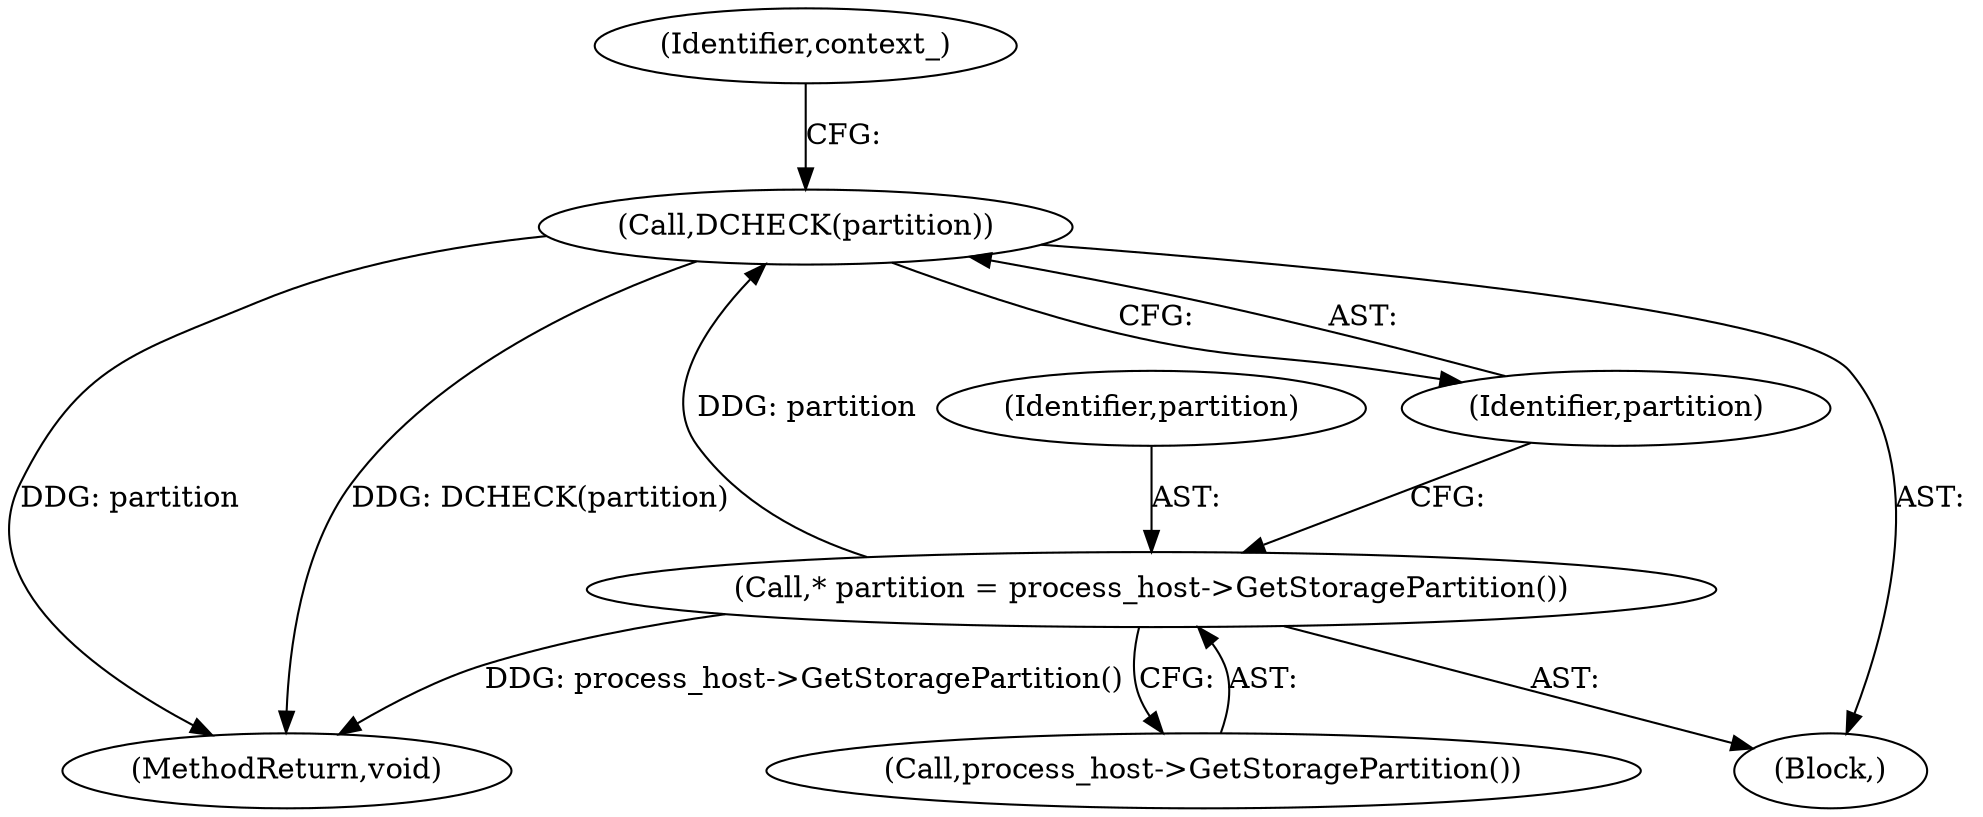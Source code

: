 digraph "1_Chrome_3c8e4852477d5b1e2da877808c998dc57db9460f_28@pointer" {
"1000120" [label="(Call,DCHECK(partition))"];
"1000117" [label="(Call,* partition = process_host->GetStoragePartition())"];
"1000123" [label="(Identifier,context_)"];
"1000117" [label="(Call,* partition = process_host->GetStoragePartition())"];
"1000119" [label="(Call,process_host->GetStoragePartition())"];
"1000118" [label="(Identifier,partition)"];
"1000127" [label="(MethodReturn,void)"];
"1000103" [label="(Block,)"];
"1000121" [label="(Identifier,partition)"];
"1000120" [label="(Call,DCHECK(partition))"];
"1000120" -> "1000103"  [label="AST: "];
"1000120" -> "1000121"  [label="CFG: "];
"1000121" -> "1000120"  [label="AST: "];
"1000123" -> "1000120"  [label="CFG: "];
"1000120" -> "1000127"  [label="DDG: partition"];
"1000120" -> "1000127"  [label="DDG: DCHECK(partition)"];
"1000117" -> "1000120"  [label="DDG: partition"];
"1000117" -> "1000103"  [label="AST: "];
"1000117" -> "1000119"  [label="CFG: "];
"1000118" -> "1000117"  [label="AST: "];
"1000119" -> "1000117"  [label="AST: "];
"1000121" -> "1000117"  [label="CFG: "];
"1000117" -> "1000127"  [label="DDG: process_host->GetStoragePartition()"];
}
